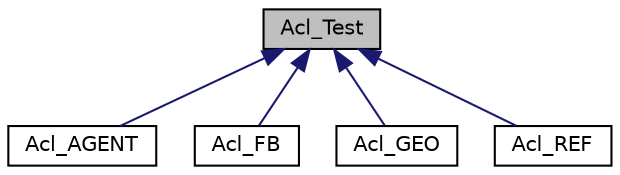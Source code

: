 digraph G
{
  edge [fontname="Helvetica",fontsize="10",labelfontname="Helvetica",labelfontsize="10"];
  node [fontname="Helvetica",fontsize="10",shape=record];
  Node1 [label="Acl_Test",height=0.2,width=0.4,color="black", fillcolor="grey75", style="filled" fontcolor="black"];
  Node1 -> Node2 [dir=back,color="midnightblue",fontsize="10",style="solid",fontname="Helvetica"];
  Node2 [label="Acl_AGENT",height=0.2,width=0.4,color="black", fillcolor="white", style="filled",URL="$classAcl__AGENT.htm"];
  Node1 -> Node3 [dir=back,color="midnightblue",fontsize="10",style="solid",fontname="Helvetica"];
  Node3 [label="Acl_FB",height=0.2,width=0.4,color="black", fillcolor="white", style="filled",URL="$classAcl__FB.htm"];
  Node1 -> Node4 [dir=back,color="midnightblue",fontsize="10",style="solid",fontname="Helvetica"];
  Node4 [label="Acl_GEO",height=0.2,width=0.4,color="black", fillcolor="white", style="filled",URL="$classAcl__GEO.htm"];
  Node1 -> Node5 [dir=back,color="midnightblue",fontsize="10",style="solid",fontname="Helvetica"];
  Node5 [label="Acl_REF",height=0.2,width=0.4,color="black", fillcolor="white", style="filled",URL="$classAcl__REF.htm"];
}
